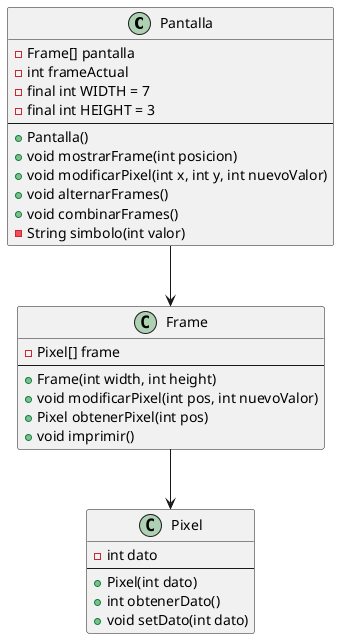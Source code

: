 @startuml
class Pantalla {
    - Frame[] pantalla
    - int frameActual
    - final int WIDTH = 7
    - final int HEIGHT = 3
    --
    + Pantalla()
    + void mostrarFrame(int posicion)
    + void modificarPixel(int x, int y, int nuevoValor)
    + void alternarFrames()
    + void combinarFrames()
    - String simbolo(int valor)
}

class Frame {
    - Pixel[] frame
    --
    + Frame(int width, int height)
    + void modificarPixel(int pos, int nuevoValor)
    + Pixel obtenerPixel(int pos)
    + void imprimir()
}

class Pixel {
    - int dato
    --
    + Pixel(int dato)
    + int obtenerDato()
    + void setDato(int dato)
}

Pantalla --> Frame
Frame --> Pixel
@enduml